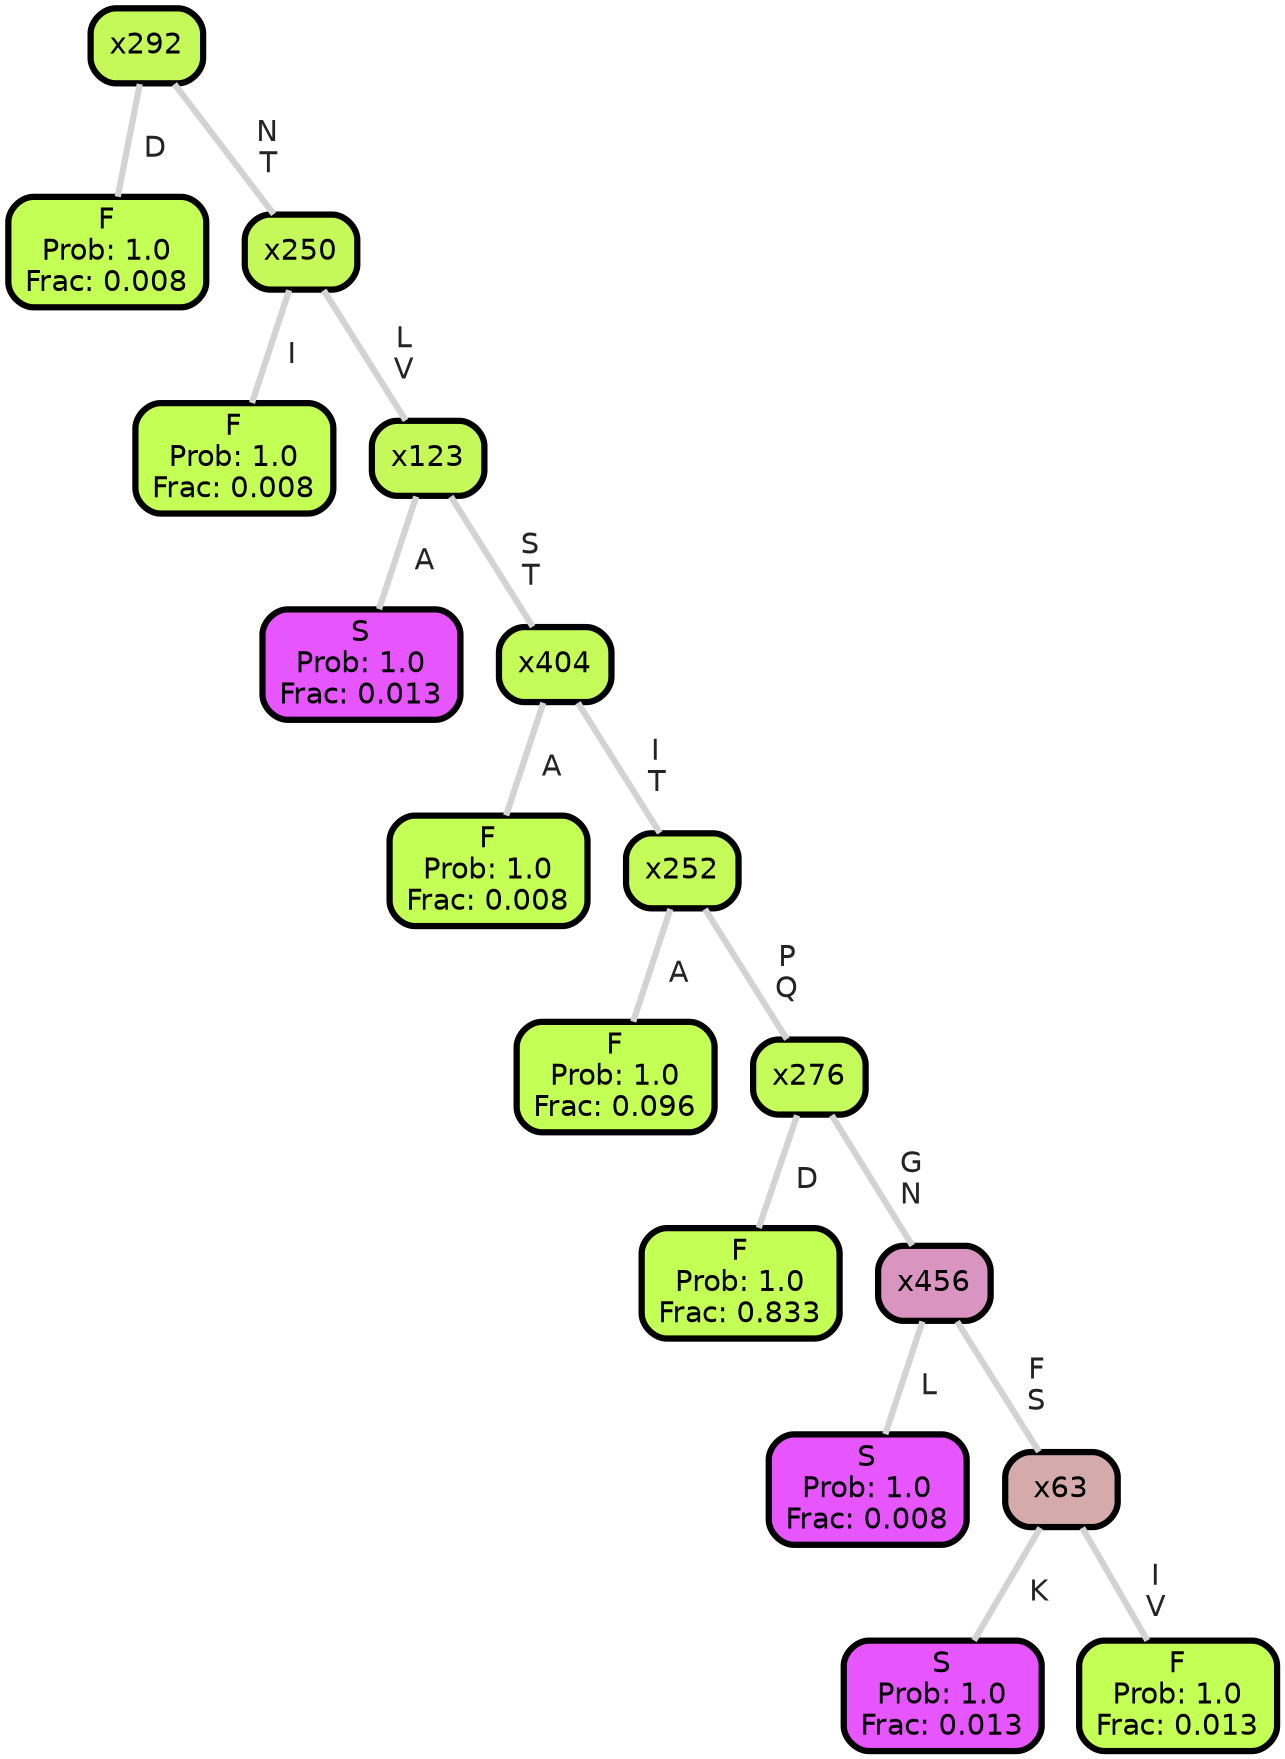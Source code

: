 graph Tree {
node [shape=box, style="filled, rounded",color="black",penwidth="3",fontcolor="black",                 fontname=helvetica] ;
graph [ranksep="0 equally", splines=straight,                 bgcolor=transparent, dpi=200] ;
edge [fontname=helvetica, fontweight=bold,fontcolor=grey14,color=lightgray] ;
0 [label="F
Prob: 1.0
Frac: 0.008", fillcolor="#c4ff55"] ;
1 [label="x292", fillcolor="#c5f95a"] ;
2 [label="F
Prob: 1.0
Frac: 0.008", fillcolor="#c4ff55"] ;
3 [label="x250", fillcolor="#c5f95a"] ;
4 [label="S
Prob: 1.0
Frac: 0.013", fillcolor="#e755ff"] ;
5 [label="x123", fillcolor="#c5f95a"] ;
6 [label="F
Prob: 1.0
Frac: 0.008", fillcolor="#c4ff55"] ;
7 [label="x404", fillcolor="#c4fb58"] ;
8 [label="F
Prob: 1.0
Frac: 0.096", fillcolor="#c4ff55"] ;
9 [label="x252", fillcolor="#c4fb58"] ;
10 [label="F
Prob: 1.0
Frac: 0.833", fillcolor="#c4ff55"] ;
11 [label="x276", fillcolor="#c4fa59"] ;
12 [label="S
Prob: 1.0
Frac: 0.008", fillcolor="#e755ff"] ;
13 [label="x456", fillcolor="#d994bf"] ;
14 [label="S
Prob: 1.0
Frac: 0.013", fillcolor="#e755ff"] ;
15 [label="x63", fillcolor="#d5aaaa"] ;
16 [label="F
Prob: 1.0
Frac: 0.013", fillcolor="#c4ff55"] ;
1 -- 0 [label=" D",penwidth=3] ;
1 -- 3 [label=" N\n T",penwidth=3] ;
3 -- 2 [label=" I",penwidth=3] ;
3 -- 5 [label=" L\n V",penwidth=3] ;
5 -- 4 [label=" A",penwidth=3] ;
5 -- 7 [label=" S\n T",penwidth=3] ;
7 -- 6 [label=" A",penwidth=3] ;
7 -- 9 [label=" I\n T",penwidth=3] ;
9 -- 8 [label=" A",penwidth=3] ;
9 -- 11 [label=" P\n Q",penwidth=3] ;
11 -- 10 [label=" D",penwidth=3] ;
11 -- 13 [label=" G\n N",penwidth=3] ;
13 -- 12 [label=" L",penwidth=3] ;
13 -- 15 [label=" F\n S",penwidth=3] ;
15 -- 14 [label=" K",penwidth=3] ;
15 -- 16 [label=" I\n V",penwidth=3] ;
{rank = same;}}